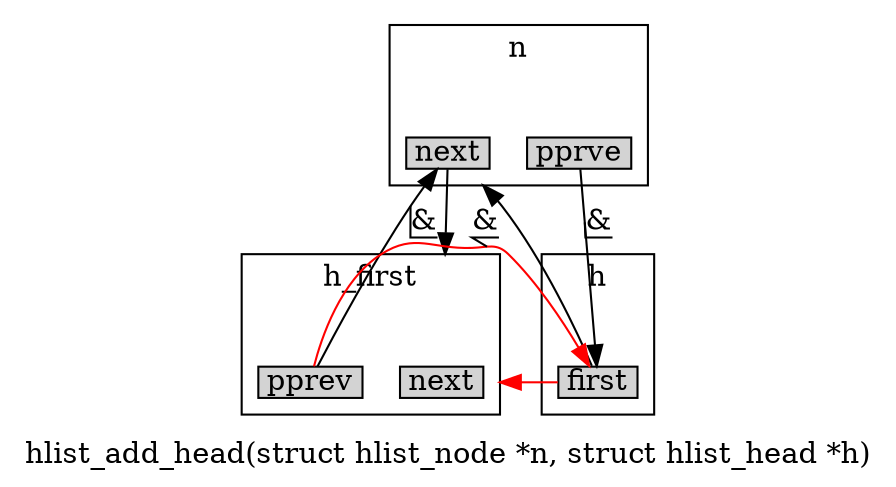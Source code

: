 digraph hlist_add_head{
		label="hlist_add_head(struct hlist_node *n, struct hlist_head *h)";
        size="10,18";
        ratio=filled;
        
	node[style=filled, shape = box, margin="0.05,0.005",height="0.1",width="0.1"];
	compound=true;
	edge[decorate=true];
	

	// h_first[label="h->first"];
	// h_first_pprev[label="h->first->pprev"];
	subgraph cluster_n{
			label="n";
			
			n_next[label="next"];
			n_pprev[label="pprve"];
			
	}
	subgraph cluster_h
	{
			label="h";
			h_first[label="first"];
	}

	subgraph cluster_h_first{
			label="h_first";
			h_first_next[label="next"];
			h_first_pprev[label="pprev"];
	}
	
	n_next -> h_first_next[lhead=cluster_h_first];
	h_first_pprev -> n_next[label="&"];
	h_first -> h_first_next[lhead=cluster_h_first, color=red];
	h_first -> n_next[lhead=cluster_n];
	n_pprev -> h_first[label="&"];
	h_first_pprev -> h_first[label="&", color=red];

}

